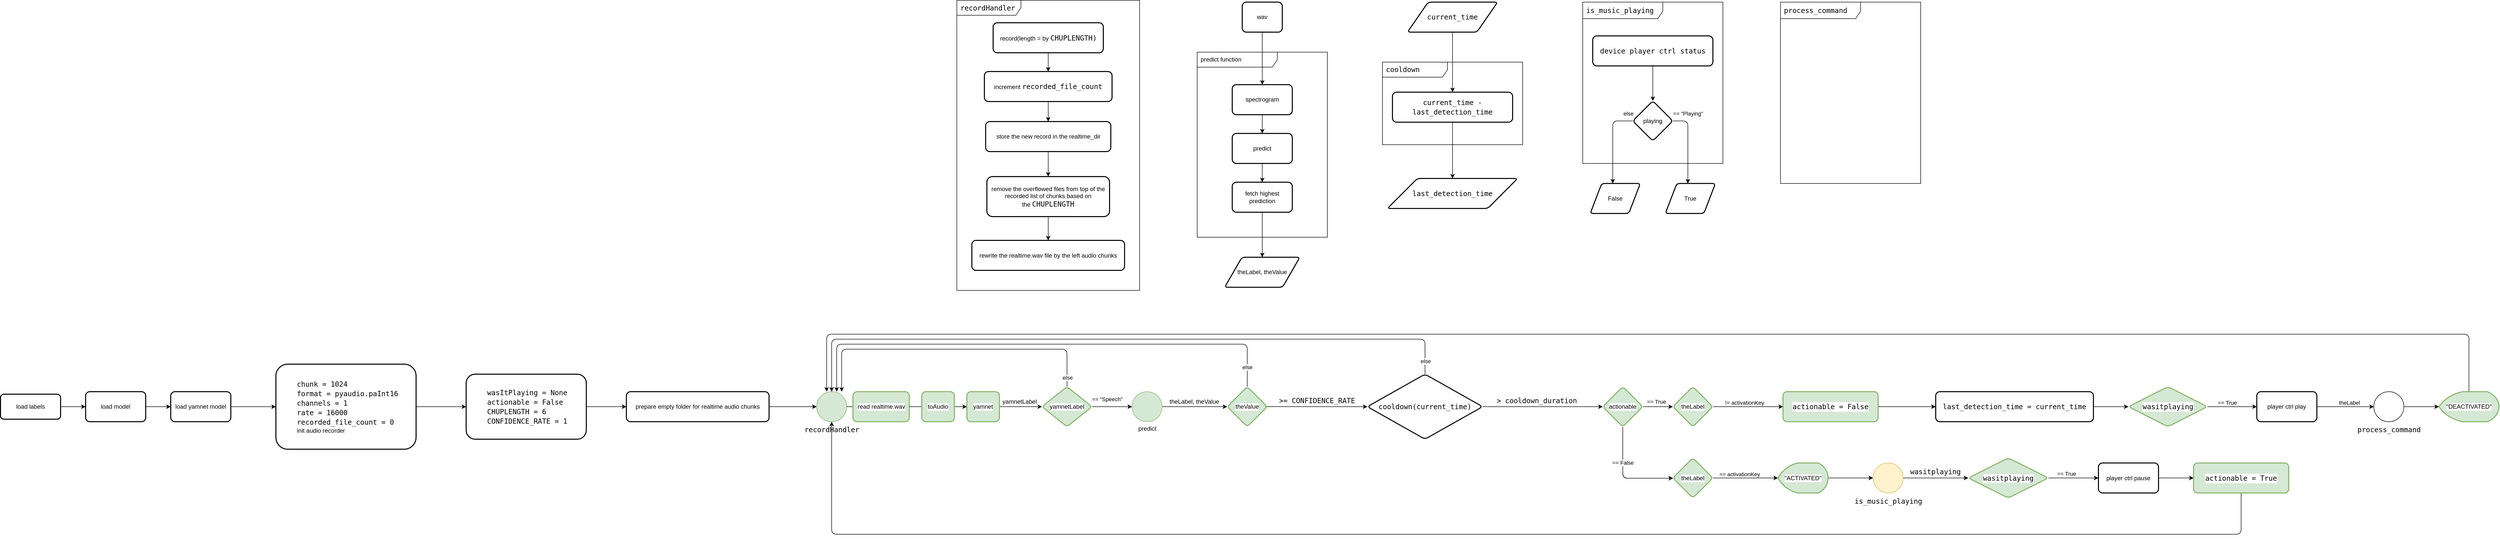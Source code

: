 <mxfile>
    <diagram id="LwlPHAfStnGn37u7OHuz" name="Page-1">
        <mxGraphModel dx="3987" dy="2057" grid="1" gridSize="10" guides="1" tooltips="1" connect="1" arrows="1" fold="1" page="0" pageScale="1" pageWidth="1169" pageHeight="827" math="0" shadow="0">
            <root>
                <mxCell id="0"/>
                <mxCell id="1" parent="0"/>
                <mxCell id="32" style="edgeStyle=orthogonalEdgeStyle;html=1;fontColor=#000000;labelBackgroundColor=#FFFFFF;startArrow=none;" parent="1" source="219" target="218" edge="1">
                    <mxGeometry relative="1" as="geometry">
                        <mxPoint x="1230" y="465" as="sourcePoint"/>
                        <mxPoint x="1130" y="215" as="targetPoint"/>
                    </mxGeometry>
                </mxCell>
                <mxCell id="4" value="" style="edgeStyle=none;html=1;fontColor=#000000;labelBackgroundColor=#FFFFFF;" parent="1" source="2" target="3" edge="1">
                    <mxGeometry relative="1" as="geometry"/>
                </mxCell>
                <mxCell id="2" value="load labels" style="rounded=1;whiteSpace=wrap;html=1;absoluteArcSize=1;arcSize=14;strokeWidth=2;fontColor=#000000;labelBackgroundColor=#FFFFFF;" parent="1" vertex="1">
                    <mxGeometry x="-730" y="190" width="120" height="50" as="geometry"/>
                </mxCell>
                <mxCell id="7" value="" style="edgeStyle=none;html=1;fontColor=#000000;labelBackgroundColor=#FFFFFF;" parent="1" source="3" target="6" edge="1">
                    <mxGeometry relative="1" as="geometry"/>
                </mxCell>
                <mxCell id="3" value="load model" style="whiteSpace=wrap;html=1;rounded=1;arcSize=14;strokeWidth=2;fontColor=#000000;labelBackgroundColor=#FFFFFF;" parent="1" vertex="1">
                    <mxGeometry x="-560" y="185" width="120" height="60" as="geometry"/>
                </mxCell>
                <mxCell id="9" value="" style="edgeStyle=none;html=1;fontColor=#000000;labelBackgroundColor=#FFFFFF;" parent="1" source="6" target="8" edge="1">
                    <mxGeometry relative="1" as="geometry"/>
                </mxCell>
                <mxCell id="6" value="load yamnet model" style="whiteSpace=wrap;html=1;rounded=1;arcSize=14;strokeWidth=2;fontColor=#000000;labelBackgroundColor=#FFFFFF;" parent="1" vertex="1">
                    <mxGeometry x="-390" y="185" width="120" height="60" as="geometry"/>
                </mxCell>
                <mxCell id="212" value="" style="edgeStyle=orthogonalEdgeStyle;html=1;fontColor=#000000;labelBackgroundColor=#FFFFFF;" parent="1" source="8" target="211" edge="1">
                    <mxGeometry relative="1" as="geometry"/>
                </mxCell>
                <mxCell id="8" value="&lt;blockquote style=&quot;margin: 0 0 0 40px; border: none; padding: 0px;&quot;&gt;&lt;div style=&quot;font-family: &amp;quot;Droid Sans Mono&amp;quot;, &amp;quot;monospace&amp;quot;, monospace; font-size: 14px; line-height: 19px;&quot;&gt;&lt;div&gt;chunk &lt;span style=&quot;&quot;&gt;=&lt;/span&gt; &lt;span style=&quot;&quot;&gt;1024&lt;/span&gt;&lt;/div&gt;&lt;div&gt;format &lt;span style=&quot;&quot;&gt;=&lt;/span&gt; &lt;span style=&quot;&quot;&gt;pyaudio&lt;/span&gt;.paInt16&lt;/div&gt;&lt;/div&gt;&lt;div style=&quot;font-family: &amp;quot;Droid Sans Mono&amp;quot;, &amp;quot;monospace&amp;quot;, monospace; font-size: 14px; line-height: 19px;&quot;&gt;&lt;div&gt;channels &lt;span style=&quot;&quot;&gt;=&lt;/span&gt; &lt;span style=&quot;&quot;&gt;1&lt;/span&gt;&lt;/div&gt;&lt;/div&gt;&lt;div style=&quot;font-family: &amp;quot;Droid Sans Mono&amp;quot;, &amp;quot;monospace&amp;quot;, monospace; font-size: 14px; line-height: 19px;&quot;&gt;&lt;div&gt;rate &lt;span style=&quot;&quot;&gt;=&lt;/span&gt; &lt;span style=&quot;&quot;&gt;16000&lt;/span&gt;&lt;/div&gt;&lt;/div&gt;&lt;div style=&quot;font-family: &amp;quot;Droid Sans Mono&amp;quot;, &amp;quot;monospace&amp;quot;, monospace; font-size: 14px; line-height: 19px;&quot;&gt;&lt;div&gt;recorded_file_count &lt;span style=&quot;&quot;&gt;=&lt;/span&gt; &lt;span style=&quot;&quot;&gt;0&lt;/span&gt;&lt;/div&gt;&lt;/div&gt;init audio recorder&lt;/blockquote&gt;" style="whiteSpace=wrap;html=1;rounded=1;arcSize=14;strokeWidth=2;align=left;fontColor=#000000;labelBackgroundColor=#FFFFFF;" parent="1" vertex="1">
                    <mxGeometry x="-180" y="130" width="280" height="170" as="geometry"/>
                </mxCell>
                <mxCell id="36" value="" style="edgeStyle=orthogonalEdgeStyle;html=1;entryX=0;entryY=0.5;entryDx=0;entryDy=0;fontColor=#000000;labelBackgroundColor=#FFFFFF;" parent="1" source="218" target="35" edge="1">
                    <mxGeometry relative="1" as="geometry">
                        <mxPoint x="1240" y="215" as="sourcePoint"/>
                    </mxGeometry>
                </mxCell>
                <mxCell id="123" value="&lt;span style=&quot;font-size: 12px;&quot;&gt;yamnetLabel&lt;/span&gt;" style="edgeLabel;html=1;align=center;verticalAlign=middle;resizable=0;points=[];fontColor=#000000;labelBackgroundColor=#FFFFFF;" parent="36" vertex="1" connectable="0">
                    <mxGeometry x="-0.372" relative="1" as="geometry">
                        <mxPoint x="13" y="-10" as="offset"/>
                    </mxGeometry>
                </mxCell>
                <mxCell id="38" style="edgeStyle=orthogonalEdgeStyle;html=1;exitX=1;exitY=0.5;exitDx=0;exitDy=0;fontColor=#000000;labelBackgroundColor=#FFFFFF;" parent="1" source="35" target="136" edge="1">
                    <mxGeometry relative="1" as="geometry">
                        <mxPoint x="2140" y="445" as="targetPoint"/>
                    </mxGeometry>
                </mxCell>
                <mxCell id="39" value="== &quot;Speech&quot;" style="edgeLabel;html=1;align=center;verticalAlign=middle;resizable=0;points=[];fontColor=#000000;labelBackgroundColor=#FFFFFF;" parent="38" vertex="1" connectable="0">
                    <mxGeometry x="-0.394" relative="1" as="geometry">
                        <mxPoint x="6" y="-15" as="offset"/>
                    </mxGeometry>
                </mxCell>
                <mxCell id="40" style="edgeStyle=orthogonalEdgeStyle;html=1;fontColor=#000000;labelBackgroundColor=#FFFFFF;" parent="1" source="35" target="111" edge="1">
                    <mxGeometry relative="1" as="geometry">
                        <mxPoint x="1230" y="630" as="targetPoint"/>
                        <Array as="points">
                            <mxPoint x="1400" y="100"/>
                            <mxPoint x="950" y="100"/>
                        </Array>
                    </mxGeometry>
                </mxCell>
                <mxCell id="41" value="else" style="edgeLabel;html=1;align=center;verticalAlign=middle;resizable=0;points=[];fontColor=#000000;labelBackgroundColor=#FFFFFF;" parent="40" vertex="1" connectable="0">
                    <mxGeometry x="-0.94" y="-1" relative="1" as="geometry">
                        <mxPoint as="offset"/>
                    </mxGeometry>
                </mxCell>
                <mxCell id="35" value="&lt;span style=&quot;&quot;&gt;yamnetLabel&lt;/span&gt;" style="rhombus;whiteSpace=wrap;html=1;rounded=1;arcSize=14;strokeWidth=2;labelBackgroundColor=#FFFFFF;fillColor=#d5e8d4;strokeColor=#82b366;" parent="1" vertex="1">
                    <mxGeometry x="1350" y="175" width="100" height="80" as="geometry"/>
                </mxCell>
                <mxCell id="56" style="edgeStyle=orthogonalEdgeStyle;html=1;entryX=0;entryY=0.5;entryDx=0;entryDy=0;fontColor=#000000;labelBackgroundColor=#FFFFFF;" parent="1" source="136" target="61" edge="1">
                    <mxGeometry relative="1" as="geometry">
                        <mxPoint x="2330" y="645" as="sourcePoint"/>
                        <mxPoint x="2570" y="200" as="targetPoint"/>
                    </mxGeometry>
                </mxCell>
                <mxCell id="137" value="&lt;span style=&quot;font-size: 12px;&quot;&gt;theLabel, theValue&lt;/span&gt;" style="edgeLabel;html=1;align=center;verticalAlign=middle;resizable=0;points=[];fontColor=#000000;labelBackgroundColor=#FFFFFF;" parent="56" vertex="1" connectable="0">
                    <mxGeometry x="-0.536" y="-4" relative="1" as="geometry">
                        <mxPoint x="34" y="-14" as="offset"/>
                    </mxGeometry>
                </mxCell>
                <mxCell id="64" value="" style="edgeStyle=none;html=1;exitX=0.97;exitY=0.499;exitDx=0;exitDy=0;exitPerimeter=0;entryX=0;entryY=0.5;entryDx=0;entryDy=0;fontColor=#000000;labelBackgroundColor=#FFFFFF;" parent="1" source="61" target="93" edge="1">
                    <mxGeometry relative="1" as="geometry">
                        <mxPoint x="2040" y="215" as="targetPoint"/>
                    </mxGeometry>
                </mxCell>
                <mxCell id="65" value="&lt;div style=&quot;font-family: &amp;quot;Droid Sans Mono&amp;quot;, &amp;quot;monospace&amp;quot;, monospace; font-size: 14px; line-height: 19px;&quot;&gt;&lt;span style=&quot;&quot;&gt;&amp;gt;=&lt;/span&gt; &lt;span style=&quot;&quot;&gt;CONFIDENCE_RATE&lt;/span&gt;&lt;/div&gt;" style="edgeLabel;html=1;align=center;verticalAlign=middle;resizable=0;points=[];fontColor=#000000;labelBackgroundColor=#FFFFFF;" parent="64" vertex="1" connectable="0">
                    <mxGeometry x="-0.508" y="3" relative="1" as="geometry">
                        <mxPoint x="51" y="-9" as="offset"/>
                    </mxGeometry>
                </mxCell>
                <mxCell id="66" style="edgeStyle=orthogonalEdgeStyle;html=1;fontColor=#000000;labelBackgroundColor=#FFFFFF;" parent="1" source="61" target="111" edge="1">
                    <mxGeometry relative="1" as="geometry">
                        <mxPoint x="1048" y="140" as="targetPoint"/>
                        <Array as="points">
                            <mxPoint x="1760" y="90"/>
                            <mxPoint x="940" y="90"/>
                        </Array>
                    </mxGeometry>
                </mxCell>
                <mxCell id="67" value="else" style="edgeLabel;html=1;align=center;verticalAlign=middle;resizable=0;points=[];fontColor=#000000;labelBackgroundColor=#FFFFFF;" parent="66" vertex="1" connectable="0">
                    <mxGeometry x="-0.95" y="-1" relative="1" as="geometry">
                        <mxPoint x="-1" y="-14" as="offset"/>
                    </mxGeometry>
                </mxCell>
                <mxCell id="61" value="theValue" style="rhombus;whiteSpace=wrap;html=1;rounded=1;arcSize=14;strokeWidth=2;labelBackgroundColor=#FFFFFF;fillColor=#d5e8d4;strokeColor=#82b366;" parent="1" vertex="1">
                    <mxGeometry x="1720" y="175" width="80" height="80" as="geometry"/>
                </mxCell>
                <mxCell id="68" value="&lt;div style=&quot;font-family: &amp;quot;Droid Sans Mono&amp;quot;, &amp;quot;monospace&amp;quot;, monospace; font-size: 14px; line-height: 19px;&quot;&gt;&lt;span style=&quot;&quot;&gt;cooldown&lt;/span&gt;&lt;/div&gt;" style="shape=umlFrame;whiteSpace=wrap;html=1;width=130;height=30;boundedLbl=1;verticalAlign=middle;align=left;spacingLeft=5;fontFamily=Helvetica;fontColor=#000000;labelBackgroundColor=#FFFFFF;" parent="1" vertex="1">
                    <mxGeometry x="2030" y="-473.75" width="280" height="165" as="geometry"/>
                </mxCell>
                <mxCell id="154" style="edgeStyle=orthogonalEdgeStyle;html=1;fontColor=#000000;labelBackgroundColor=#FFFFFF;" parent="1" source="70" target="174" edge="1">
                    <mxGeometry relative="1" as="geometry">
                        <mxPoint x="2510" y="-383.75" as="targetPoint"/>
                    </mxGeometry>
                </mxCell>
                <mxCell id="70" value="&lt;div style=&quot;font-family: &amp;quot;Droid Sans Mono&amp;quot;, &amp;quot;monospace&amp;quot;, monospace; font-size: 14px; line-height: 19px;&quot;&gt;&lt;font&gt;current_time - last_detection_time&lt;/font&gt;&lt;/div&gt;" style="whiteSpace=wrap;html=1;rounded=1;arcSize=14;strokeWidth=2;fontColor=#000000;labelBackgroundColor=#FFFFFF;" parent="1" vertex="1">
                    <mxGeometry x="2050" y="-413.75" width="240" height="60" as="geometry"/>
                </mxCell>
                <mxCell id="77" value="" style="edgeStyle=orthogonalEdgeStyle;html=1;entryX=0;entryY=0.5;entryDx=0;entryDy=0;fontColor=#000000;labelBackgroundColor=#FFFFFF;" parent="1" source="72" target="76" edge="1">
                    <mxGeometry relative="1" as="geometry"/>
                </mxCell>
                <mxCell id="78" value="== True" style="edgeLabel;html=1;align=center;verticalAlign=middle;resizable=0;points=[];fontColor=#000000;labelBackgroundColor=#FFFFFF;" parent="77" vertex="1" connectable="0">
                    <mxGeometry x="-0.264" y="-1" relative="1" as="geometry">
                        <mxPoint x="5" y="-11" as="offset"/>
                    </mxGeometry>
                </mxCell>
                <mxCell id="84" style="edgeStyle=orthogonalEdgeStyle;html=1;fontColor=#000000;labelBackgroundColor=#FFFFFF;" parent="1" source="72" target="89" edge="1">
                    <mxGeometry relative="1" as="geometry">
                        <mxPoint x="2630" y="335" as="targetPoint"/>
                        <Array as="points">
                            <mxPoint x="2510" y="358"/>
                        </Array>
                    </mxGeometry>
                </mxCell>
                <mxCell id="85" value="== False" style="edgeLabel;html=1;align=center;verticalAlign=middle;resizable=0;points=[];fontColor=#000000;labelBackgroundColor=#FFFFFF;" parent="84" vertex="1" connectable="0">
                    <mxGeometry x="-0.1" relative="1" as="geometry">
                        <mxPoint y="-20" as="offset"/>
                    </mxGeometry>
                </mxCell>
                <mxCell id="72" value="actionable" style="rhombus;whiteSpace=wrap;html=1;rounded=1;arcSize=14;strokeWidth=2;labelBackgroundColor=#FFFFFF;fillColor=#d5e8d4;strokeColor=#82b366;" parent="1" vertex="1">
                    <mxGeometry x="2470" y="175" width="80" height="80" as="geometry"/>
                </mxCell>
                <mxCell id="83" value="" style="edgeStyle=orthogonalEdgeStyle;html=1;fontColor=#000000;labelBackgroundColor=#FFFFFF;" parent="1" source="76" target="194" edge="1">
                    <mxGeometry relative="1" as="geometry">
                        <mxPoint x="2820" y="215" as="targetPoint"/>
                    </mxGeometry>
                </mxCell>
                <mxCell id="86" value="!= activationKey" style="edgeLabel;html=1;align=center;verticalAlign=middle;resizable=0;points=[];fontColor=#000000;labelBackgroundColor=#FFFFFF;" parent="83" vertex="1" connectable="0">
                    <mxGeometry x="-0.118" y="2" relative="1" as="geometry">
                        <mxPoint x="1" y="-6" as="offset"/>
                    </mxGeometry>
                </mxCell>
                <mxCell id="76" value="theLabel" style="rhombus;whiteSpace=wrap;html=1;rounded=1;arcSize=14;strokeWidth=2;labelBackgroundColor=#FFFFFF;fillColor=#d5e8d4;strokeColor=#82b366;" parent="1" vertex="1">
                    <mxGeometry x="2610" y="175" width="80" height="80" as="geometry"/>
                </mxCell>
                <mxCell id="91" value="" style="edgeStyle=orthogonalEdgeStyle;html=1;fontColor=#000000;labelBackgroundColor=#FFFFFF;" parent="1" source="89" target="157" edge="1">
                    <mxGeometry relative="1" as="geometry">
                        <mxPoint x="2820" y="358" as="targetPoint"/>
                    </mxGeometry>
                </mxCell>
                <mxCell id="92" value="== activationKey" style="edgeLabel;html=1;align=center;verticalAlign=middle;resizable=0;points=[];fontColor=#000000;labelBackgroundColor=#FFFFFF;" parent="91" vertex="1" connectable="0">
                    <mxGeometry x="-0.277" relative="1" as="geometry">
                        <mxPoint x="6" y="-8" as="offset"/>
                    </mxGeometry>
                </mxCell>
                <mxCell id="89" value="theLabel" style="rhombus;whiteSpace=wrap;html=1;rounded=1;arcSize=14;strokeWidth=2;labelBackgroundColor=#FFFFFF;fillColor=#d5e8d4;strokeColor=#82b366;" parent="1" vertex="1">
                    <mxGeometry x="2610" y="317.5" width="80" height="80" as="geometry"/>
                </mxCell>
                <mxCell id="148" style="edgeStyle=orthogonalEdgeStyle;html=1;fontColor=#000000;labelBackgroundColor=#FFFFFF;" parent="1" source="93" target="111" edge="1">
                    <mxGeometry relative="1" as="geometry">
                        <Array as="points">
                            <mxPoint x="2115" y="80"/>
                            <mxPoint x="930" y="80"/>
                        </Array>
                    </mxGeometry>
                </mxCell>
                <mxCell id="149" value="else" style="edgeLabel;html=1;align=center;verticalAlign=middle;resizable=0;points=[];fontColor=#000000;labelBackgroundColor=#FFFFFF;" parent="148" vertex="1" connectable="0">
                    <mxGeometry x="-0.961" y="-1" relative="1" as="geometry">
                        <mxPoint as="offset"/>
                    </mxGeometry>
                </mxCell>
                <mxCell id="151" value="" style="edgeStyle=orthogonalEdgeStyle;html=1;fontColor=#000000;entryX=0;entryY=0.5;entryDx=0;entryDy=0;labelBackgroundColor=#FFFFFF;" parent="1" source="93" target="72" edge="1">
                    <mxGeometry relative="1" as="geometry">
                        <mxPoint x="2450" y="215" as="targetPoint"/>
                    </mxGeometry>
                </mxCell>
                <mxCell id="152" value="&lt;div style=&quot;font-family: &amp;quot;Droid Sans Mono&amp;quot;, &amp;quot;monospace&amp;quot;, monospace; font-size: 14px; line-height: 19px;&quot;&gt;&lt;span style=&quot;&quot;&gt;&amp;gt;&lt;/span&gt; cooldown_duration&lt;/div&gt;" style="edgeLabel;html=1;align=center;verticalAlign=middle;resizable=0;points=[];fontColor=#000000;labelBackgroundColor=#FFFFFF;" parent="151" vertex="1" connectable="0">
                    <mxGeometry x="-0.263" y="2" relative="1" as="geometry">
                        <mxPoint x="19" y="-10" as="offset"/>
                    </mxGeometry>
                </mxCell>
                <mxCell id="93" value="&lt;span style=&quot;font-family: &amp;quot;Droid Sans Mono&amp;quot;, &amp;quot;monospace&amp;quot;, monospace; font-size: 14px; text-align: left;&quot;&gt;cooldown&lt;/span&gt;&lt;span style=&quot;font-family: &amp;quot;Droid Sans Mono&amp;quot;, &amp;quot;monospace&amp;quot;, monospace; font-size: 14px;&quot;&gt;(current_time)&lt;/span&gt;&lt;span style=&quot;font-family: &amp;quot;Droid Sans Mono&amp;quot;, &amp;quot;monospace&amp;quot;, monospace; font-size: 14px; text-align: left;&quot;&gt;&lt;br&gt;&lt;/span&gt;" style="rhombus;whiteSpace=wrap;html=1;rounded=1;arcSize=14;strokeWidth=2;fontColor=#000000;labelBackgroundColor=#FFFFFF;" parent="1" vertex="1">
                    <mxGeometry x="2000" y="150" width="230" height="130" as="geometry"/>
                </mxCell>
                <mxCell id="99" value="&lt;div style=&quot;font-family: &amp;quot;Droid Sans Mono&amp;quot;, &amp;quot;monospace&amp;quot;, monospace; font-size: 14px; line-height: 19px;&quot;&gt;&lt;div style=&quot;line-height: 19px;&quot;&gt;&lt;span style=&quot;&quot;&gt;recordHandler&lt;/span&gt;&lt;/div&gt;&lt;/div&gt;" style="shape=umlFrame;whiteSpace=wrap;html=1;width=128;height=30;boundedLbl=1;verticalAlign=middle;align=left;spacingLeft=5;fontFamily=Helvetica;fontColor=#000000;labelBackgroundColor=#FFFFFF;" parent="1" vertex="1">
                    <mxGeometry x="1180" y="-597.5" width="365" height="580" as="geometry"/>
                </mxCell>
                <mxCell id="214" style="edgeStyle=none;html=1;fontColor=#000000;labelBackgroundColor=#FFFFFF;" parent="1" source="101" target="111" edge="1">
                    <mxGeometry relative="1" as="geometry"/>
                </mxCell>
                <mxCell id="101" value="prepare empty folder for realtime audio chunks" style="whiteSpace=wrap;html=1;rounded=1;arcSize=14;strokeWidth=2;fontColor=#000000;labelBackgroundColor=#FFFFFF;" parent="1" vertex="1">
                    <mxGeometry x="520" y="185" width="285" height="60" as="geometry"/>
                </mxCell>
                <mxCell id="102" value="" style="edgeStyle=none;html=1;fontColor=#000000;labelBackgroundColor=#FFFFFF;" parent="1" source="103" target="105" edge="1">
                    <mxGeometry relative="1" as="geometry"/>
                </mxCell>
                <mxCell id="103" value="record(length = by&amp;nbsp;&lt;span style=&quot;font-family: &amp;quot;Droid Sans Mono&amp;quot;, &amp;quot;monospace&amp;quot;, monospace; font-size: 14px;&quot;&gt;CHUPLENGTH)&lt;/span&gt;" style="whiteSpace=wrap;html=1;rounded=1;arcSize=14;strokeWidth=2;fontColor=#000000;labelBackgroundColor=#FFFFFF;" parent="1" vertex="1">
                    <mxGeometry x="1252.5" y="-552.5" width="220" height="60" as="geometry"/>
                </mxCell>
                <mxCell id="104" value="" style="edgeStyle=none;html=1;fontFamily=Helvetica;fontColor=#000000;labelBackgroundColor=#FFFFFF;" parent="1" source="105" target="107" edge="1">
                    <mxGeometry relative="1" as="geometry"/>
                </mxCell>
                <mxCell id="105" value="increment&amp;nbsp;&lt;span style=&quot;font-family: &amp;quot;Droid Sans Mono&amp;quot;, &amp;quot;monospace&amp;quot;, monospace; font-size: 14px;&quot;&gt;recorded_file_count&lt;/span&gt;" style="whiteSpace=wrap;html=1;rounded=1;arcSize=14;strokeWidth=2;fontColor=#000000;labelBackgroundColor=#FFFFFF;" parent="1" vertex="1">
                    <mxGeometry x="1235" y="-455" width="255" height="60" as="geometry"/>
                </mxCell>
                <mxCell id="106" value="" style="edgeStyle=none;html=1;fontFamily=Helvetica;fontColor=#000000;labelBackgroundColor=#FFFFFF;" parent="1" source="107" target="109" edge="1">
                    <mxGeometry relative="1" as="geometry"/>
                </mxCell>
                <mxCell id="107" value="store the new record in the realtime_dir" style="whiteSpace=wrap;html=1;rounded=1;arcSize=14;strokeWidth=2;fontColor=#000000;labelBackgroundColor=#FFFFFF;" parent="1" vertex="1">
                    <mxGeometry x="1237.5" y="-355" width="250" height="60" as="geometry"/>
                </mxCell>
                <mxCell id="108" value="" style="edgeStyle=none;html=1;fontFamily=Helvetica;fontColor=#000000;labelBackgroundColor=#FFFFFF;" parent="1" source="109" target="110" edge="1">
                    <mxGeometry relative="1" as="geometry"/>
                </mxCell>
                <mxCell id="109" value="remove the overflowed files from top of the recorded list of chunks based on the&amp;nbsp;&lt;span style=&quot;font-family: &amp;quot;Droid Sans Mono&amp;quot;, &amp;quot;monospace&amp;quot;, monospace; font-size: 14px;&quot;&gt;CHUPLENGTH&lt;/span&gt;" style="whiteSpace=wrap;html=1;rounded=1;arcSize=14;strokeWidth=2;fontColor=#000000;labelBackgroundColor=#FFFFFF;" parent="1" vertex="1">
                    <mxGeometry x="1240" y="-245" width="245" height="80" as="geometry"/>
                </mxCell>
                <mxCell id="110" value="rewrite the realtime.wav file by the left audio chunks" style="whiteSpace=wrap;html=1;rounded=1;arcSize=14;strokeWidth=2;fontColor=#000000;labelBackgroundColor=#FFFFFF;" parent="1" vertex="1">
                    <mxGeometry x="1210" y="-117.5" width="305" height="60" as="geometry"/>
                </mxCell>
                <mxCell id="111" value="&lt;div style=&quot;font-family: &amp;quot;Droid Sans Mono&amp;quot;, &amp;quot;monospace&amp;quot;, monospace; font-size: 14px; line-height: 19px;&quot;&gt;&lt;span style=&quot;text-align: left;&quot;&gt;recordHandler&lt;/span&gt;&lt;/div&gt;" style="verticalLabelPosition=bottom;verticalAlign=top;html=1;shape=mxgraph.flowchart.on-page_reference;labelBackgroundColor=#FFFFFF;fillColor=#d5e8d4;strokeColor=#82b366;" parent="1" vertex="1">
                    <mxGeometry x="900" y="185" width="60" height="60" as="geometry"/>
                </mxCell>
                <mxCell id="124" value="predict function" style="shape=umlFrame;whiteSpace=wrap;html=1;width=160;height=30;boundedLbl=1;verticalAlign=middle;align=left;spacingLeft=5;fontFamily=Helvetica;fontColor=#000000;labelBackgroundColor=#FFFFFF;" parent="1" vertex="1">
                    <mxGeometry x="1660" y="-493.75" width="260" height="370" as="geometry"/>
                </mxCell>
                <mxCell id="125" value="" style="edgeStyle=none;html=1;fontColor=#000000;labelBackgroundColor=#FFFFFF;" parent="1" source="126" target="128" edge="1">
                    <mxGeometry relative="1" as="geometry"/>
                </mxCell>
                <mxCell id="126" value="wav" style="whiteSpace=wrap;html=1;rounded=1;arcSize=14;strokeWidth=2;fontColor=#000000;labelBackgroundColor=#FFFFFF;" parent="1" vertex="1">
                    <mxGeometry x="1750" y="-593.75" width="80" height="60" as="geometry"/>
                </mxCell>
                <mxCell id="127" value="" style="edgeStyle=none;html=1;fontColor=#000000;labelBackgroundColor=#FFFFFF;" parent="1" source="128" target="130" edge="1">
                    <mxGeometry relative="1" as="geometry"/>
                </mxCell>
                <mxCell id="128" value="spectrogram" style="whiteSpace=wrap;html=1;rounded=1;arcSize=14;strokeWidth=2;fontColor=#000000;labelBackgroundColor=#FFFFFF;" parent="1" vertex="1">
                    <mxGeometry x="1730" y="-428.75" width="120" height="60" as="geometry"/>
                </mxCell>
                <mxCell id="130" value="predict" style="whiteSpace=wrap;html=1;rounded=1;arcSize=14;strokeWidth=2;fontColor=#000000;labelBackgroundColor=#FFFFFF;" parent="1" vertex="1">
                    <mxGeometry x="1730" y="-331.25" width="120" height="60" as="geometry"/>
                </mxCell>
                <mxCell id="131" value="" style="edgeStyle=none;html=1;fontColor=#000000;labelBackgroundColor=#FFFFFF;" parent="1" source="130" target="144" edge="1">
                    <mxGeometry relative="1" as="geometry">
                        <mxPoint x="1790" y="-148.75" as="targetPoint"/>
                        <mxPoint x="1790" y="-181.25" as="sourcePoint"/>
                    </mxGeometry>
                </mxCell>
                <mxCell id="135" value="" style="edgeStyle=orthogonalEdgeStyle;html=1;fontColor=#000000;labelBackgroundColor=#FFFFFF;" parent="1" source="144" target="176" edge="1">
                    <mxGeometry relative="1" as="geometry">
                        <mxPoint x="2020" y="-123.75" as="targetPoint"/>
                        <mxPoint x="1850" y="-118.75" as="sourcePoint"/>
                        <Array as="points">
                            <mxPoint x="1790" y="-33.75"/>
                            <mxPoint x="1790" y="-33.75"/>
                        </Array>
                    </mxGeometry>
                </mxCell>
                <mxCell id="136" value="predict" style="verticalLabelPosition=bottom;verticalAlign=top;html=1;shape=mxgraph.flowchart.on-page_reference;labelBackgroundColor=#FFFFFF;fillColor=#d5e8d4;strokeColor=#82b366;" parent="1" vertex="1">
                    <mxGeometry x="1530" y="185" width="60" height="60" as="geometry"/>
                </mxCell>
                <mxCell id="138" style="edgeStyle=orthogonalEdgeStyle;html=1;fontColor=#000000;labelBackgroundColor=#FFFFFF;" parent="1" source="175" target="70" edge="1">
                    <mxGeometry relative="1" as="geometry">
                        <mxPoint x="1900" y="-383.75" as="sourcePoint"/>
                    </mxGeometry>
                </mxCell>
                <mxCell id="144" value="fetch highest prediction" style="whiteSpace=wrap;html=1;rounded=1;arcSize=14;strokeWidth=2;fontColor=#000000;labelBackgroundColor=#FFFFFF;" parent="1" vertex="1">
                    <mxGeometry x="1730" y="-233.75" width="120" height="60" as="geometry"/>
                </mxCell>
                <mxCell id="179" style="edgeStyle=orthogonalEdgeStyle;html=1;fontColor=#000000;labelBackgroundColor=#FFFFFF;" parent="1" source="157" target="178" edge="1">
                    <mxGeometry relative="1" as="geometry"/>
                </mxCell>
                <mxCell id="157" value="&quot;ACTIVATED&quot;" style="strokeWidth=2;html=1;shape=mxgraph.flowchart.display;whiteSpace=wrap;labelBackgroundColor=#FFFFFF;fillColor=#d5e8d4;strokeColor=#82b366;" parent="1" vertex="1">
                    <mxGeometry x="2820" y="327.5" width="100" height="60" as="geometry"/>
                </mxCell>
                <mxCell id="158" value="&lt;div style=&quot;font-family: &amp;quot;Droid Sans Mono&amp;quot;, &amp;quot;monospace&amp;quot;, monospace; font-size: 14px; line-height: 19px;&quot;&gt;&lt;span style=&quot;&quot;&gt;is_music_playing&lt;/span&gt;&lt;/div&gt;" style="shape=umlFrame;whiteSpace=wrap;html=1;width=160;height=33;boundedLbl=1;verticalAlign=middle;align=left;spacingLeft=5;fontFamily=Helvetica;fontColor=#000000;labelBackgroundColor=#FFFFFF;" parent="1" vertex="1">
                    <mxGeometry x="2430" y="-593.75" width="280" height="322.5" as="geometry"/>
                </mxCell>
                <mxCell id="165" value="" style="edgeStyle=orthogonalEdgeStyle;html=1;fontColor=#000000;labelBackgroundColor=#FFFFFF;" parent="1" source="162" target="164" edge="1">
                    <mxGeometry relative="1" as="geometry"/>
                </mxCell>
                <mxCell id="162" value="&lt;div style=&quot;font-family: &amp;quot;Droid Sans Mono&amp;quot;, &amp;quot;monospace&amp;quot;, monospace; font-size: 14px; line-height: 19px;&quot;&gt;&lt;font&gt;device player ctrl status&lt;/font&gt;&lt;/div&gt;" style="whiteSpace=wrap;html=1;rounded=1;arcSize=14;strokeWidth=2;fontColor=#000000;labelBackgroundColor=#FFFFFF;" parent="1" vertex="1">
                    <mxGeometry x="2450" y="-526.25" width="240" height="60" as="geometry"/>
                </mxCell>
                <mxCell id="167" style="edgeStyle=orthogonalEdgeStyle;html=1;fontColor=#000000;labelBackgroundColor=#FFFFFF;" parent="1" source="164" target="170" edge="1">
                    <mxGeometry relative="1" as="geometry">
                        <mxPoint x="2760" y="-356.25" as="targetPoint"/>
                        <Array as="points">
                            <mxPoint x="2640" y="-356.25"/>
                        </Array>
                    </mxGeometry>
                </mxCell>
                <mxCell id="168" value="== &quot;Playing&quot;" style="edgeLabel;html=1;align=center;verticalAlign=middle;resizable=0;points=[];fontColor=#000000;labelBackgroundColor=#FFFFFF;" parent="167" vertex="1" connectable="0">
                    <mxGeometry x="-0.174" y="-1" relative="1" as="geometry">
                        <mxPoint x="1" y="-49" as="offset"/>
                    </mxGeometry>
                </mxCell>
                <mxCell id="172" style="edgeStyle=orthogonalEdgeStyle;html=1;fontColor=#000000;labelBackgroundColor=#FFFFFF;" parent="1" source="164" target="171" edge="1">
                    <mxGeometry relative="1" as="geometry">
                        <Array as="points">
                            <mxPoint x="2490" y="-356.25"/>
                        </Array>
                    </mxGeometry>
                </mxCell>
                <mxCell id="173" value="else" style="edgeLabel;html=1;align=center;verticalAlign=middle;resizable=0;points=[];fontColor=#000000;labelBackgroundColor=#FFFFFF;" parent="172" vertex="1" connectable="0">
                    <mxGeometry x="-0.654" y="-2" relative="1" as="geometry">
                        <mxPoint x="19" y="-13" as="offset"/>
                    </mxGeometry>
                </mxCell>
                <mxCell id="164" value="playing" style="rhombus;whiteSpace=wrap;html=1;rounded=1;arcSize=14;strokeWidth=2;fontColor=#000000;labelBackgroundColor=#FFFFFF;" parent="1" vertex="1">
                    <mxGeometry x="2530" y="-396.25" width="80" height="80" as="geometry"/>
                </mxCell>
                <mxCell id="170" value="True" style="shape=parallelogram;html=1;strokeWidth=2;perimeter=parallelogramPerimeter;whiteSpace=wrap;rounded=1;arcSize=12;size=0.23;labelBackgroundColor=#FFFFFF;fontColor=#000000;" parent="1" vertex="1">
                    <mxGeometry x="2595" y="-231.25" width="100" height="60" as="geometry"/>
                </mxCell>
                <mxCell id="171" value="False" style="shape=parallelogram;html=1;strokeWidth=2;perimeter=parallelogramPerimeter;whiteSpace=wrap;rounded=1;arcSize=12;size=0.23;labelBackgroundColor=#FFFFFF;fontColor=#000000;" parent="1" vertex="1">
                    <mxGeometry x="2445" y="-231.25" width="100" height="60" as="geometry"/>
                </mxCell>
                <mxCell id="174" value="&lt;span style=&quot;font-family: &amp;quot;Droid Sans Mono&amp;quot;, &amp;quot;monospace&amp;quot;, monospace; font-size: 14px;&quot;&gt;last_detection_time&lt;/span&gt;" style="shape=parallelogram;html=1;strokeWidth=2;perimeter=parallelogramPerimeter;whiteSpace=wrap;rounded=1;arcSize=12;size=0.23;labelBackgroundColor=#FFFFFF;fontColor=#000000;" parent="1" vertex="1">
                    <mxGeometry x="2040" y="-241.25" width="260" height="60" as="geometry"/>
                </mxCell>
                <mxCell id="175" value="&lt;span style=&quot;font-family: &amp;quot;Droid Sans Mono&amp;quot;, &amp;quot;monospace&amp;quot;, monospace; font-size: 14px;&quot;&gt;current_time&lt;/span&gt;" style="shape=parallelogram;html=1;strokeWidth=2;perimeter=parallelogramPerimeter;whiteSpace=wrap;rounded=1;arcSize=12;size=0.23;labelBackgroundColor=#FFFFFF;fontColor=#000000;" parent="1" vertex="1">
                    <mxGeometry x="2080" y="-593.75" width="180" height="60" as="geometry"/>
                </mxCell>
                <mxCell id="176" value="&lt;span style=&quot;&quot;&gt;theLabel, theValue&lt;/span&gt;" style="shape=parallelogram;html=1;strokeWidth=2;perimeter=parallelogramPerimeter;whiteSpace=wrap;rounded=1;arcSize=12;size=0.23;labelBackgroundColor=#FFFFFF;fontColor=#000000;" parent="1" vertex="1">
                    <mxGeometry x="1715" y="-83.75" width="150" height="60" as="geometry"/>
                </mxCell>
                <mxCell id="181" style="edgeStyle=orthogonalEdgeStyle;html=1;fontColor=#000000;entryX=0;entryY=0.5;entryDx=0;entryDy=0;labelBackgroundColor=#FFFFFF;" parent="1" source="178" target="186" edge="1">
                    <mxGeometry relative="1" as="geometry">
                        <mxPoint x="3190" y="357.5" as="targetPoint"/>
                    </mxGeometry>
                </mxCell>
                <mxCell id="182" value="&lt;div style=&quot;font-family: &amp;quot;Droid Sans Mono&amp;quot;, &amp;quot;monospace&amp;quot;, monospace; font-size: 14px; line-height: 19px;&quot;&gt;wasitplaying&lt;/div&gt;" style="edgeLabel;html=1;align=center;verticalAlign=middle;resizable=0;points=[];fontColor=#000000;labelBackgroundColor=#FFFFFF;" parent="181" vertex="1" connectable="0">
                    <mxGeometry x="-0.255" y="-1" relative="1" as="geometry">
                        <mxPoint x="15" y="-14" as="offset"/>
                    </mxGeometry>
                </mxCell>
                <mxCell id="178" value="&lt;div style=&quot;font-family: &amp;quot;Droid Sans Mono&amp;quot;, &amp;quot;monospace&amp;quot;, monospace; font-size: 14px; line-height: 19px;&quot;&gt;&lt;span style=&quot;&quot;&gt;is_music_playing&lt;/span&gt;&lt;/div&gt;" style="verticalLabelPosition=bottom;verticalAlign=top;html=1;shape=mxgraph.flowchart.on-page_reference;labelBackgroundColor=#FFFFFF;fillColor=#fff2cc;strokeColor=#d6b656;" parent="1" vertex="1">
                    <mxGeometry x="3010" y="327.5" width="60" height="60" as="geometry"/>
                </mxCell>
                <mxCell id="193" style="edgeStyle=orthogonalEdgeStyle;html=1;fontColor=#000000;labelBackgroundColor=#FFFFFF;" parent="1" source="184" target="111" edge="1">
                    <mxGeometry relative="1" as="geometry">
                        <Array as="points">
                            <mxPoint x="3745" y="470"/>
                            <mxPoint x="930" y="470"/>
                        </Array>
                    </mxGeometry>
                </mxCell>
                <mxCell id="184" value="&lt;div style=&quot;font-family: &amp;quot;Droid Sans Mono&amp;quot;, &amp;quot;monospace&amp;quot;, monospace; font-size: 14px; line-height: 19px;&quot;&gt;&lt;div style=&quot;line-height: 19px;&quot;&gt;actionable &lt;span style=&quot;&quot;&gt;=&lt;/span&gt; &lt;span style=&quot;&quot;&gt;True&lt;/span&gt;&lt;/div&gt;&lt;/div&gt;" style="whiteSpace=wrap;html=1;rounded=1;arcSize=14;strokeWidth=2;labelBackgroundColor=#FFFFFF;fillColor=#d5e8d4;strokeColor=#82b366;" parent="1" vertex="1">
                    <mxGeometry x="3650" y="327.5" width="190" height="60" as="geometry"/>
                </mxCell>
                <mxCell id="190" value="" style="edgeStyle=orthogonalEdgeStyle;html=1;fontColor=#000000;labelBackgroundColor=#FFFFFF;" parent="1" source="186" target="189" edge="1">
                    <mxGeometry relative="1" as="geometry"/>
                </mxCell>
                <mxCell id="191" value="== True" style="edgeLabel;html=1;align=center;verticalAlign=middle;resizable=0;points=[];fontColor=#000000;labelBackgroundColor=#FFFFFF;" parent="190" vertex="1" connectable="0">
                    <mxGeometry x="-0.29" y="-2" relative="1" as="geometry">
                        <mxPoint y="-11" as="offset"/>
                    </mxGeometry>
                </mxCell>
                <mxCell id="186" value="&lt;span style=&quot;font-family: &amp;quot;Droid Sans Mono&amp;quot;, &amp;quot;monospace&amp;quot;, monospace; font-size: 14px;&quot;&gt;wasitplaying&lt;/span&gt;" style="rhombus;whiteSpace=wrap;html=1;rounded=1;arcSize=14;strokeWidth=2;labelBackgroundColor=#FFFFFF;fillColor=#d5e8d4;strokeColor=#82b366;" parent="1" vertex="1">
                    <mxGeometry x="3200" y="317.5" width="160" height="80" as="geometry"/>
                </mxCell>
                <mxCell id="187" style="edgeStyle=orthogonalEdgeStyle;html=1;fontColor=#000000;labelBackgroundColor=#FFFFFF;" parent="1" source="72" target="89" edge="1">
                    <mxGeometry relative="1" as="geometry">
                        <mxPoint x="2610" y="358" as="targetPoint"/>
                        <Array as="points">
                            <mxPoint x="2510" y="358"/>
                        </Array>
                        <mxPoint x="2510" y="255" as="sourcePoint"/>
                    </mxGeometry>
                </mxCell>
                <mxCell id="188" value="== False" style="edgeLabel;html=1;align=center;verticalAlign=middle;resizable=0;points=[];fontColor=#000000;labelBackgroundColor=#FFFFFF;" parent="187" vertex="1" connectable="0">
                    <mxGeometry x="-0.1" relative="1" as="geometry">
                        <mxPoint y="-20" as="offset"/>
                    </mxGeometry>
                </mxCell>
                <mxCell id="192" style="edgeStyle=orthogonalEdgeStyle;html=1;fontColor=#000000;labelBackgroundColor=#FFFFFF;" parent="1" source="189" target="184" edge="1">
                    <mxGeometry relative="1" as="geometry"/>
                </mxCell>
                <mxCell id="189" value="player ctrl pause" style="whiteSpace=wrap;html=1;rounded=1;arcSize=14;strokeWidth=2;fontColor=#000000;labelBackgroundColor=#FFFFFF;" parent="1" vertex="1">
                    <mxGeometry x="3460" y="327.5" width="120" height="60" as="geometry"/>
                </mxCell>
                <mxCell id="196" value="" style="edgeStyle=orthogonalEdgeStyle;html=1;fontColor=#000000;labelBackgroundColor=#FFFFFF;" parent="1" source="194" target="195" edge="1">
                    <mxGeometry relative="1" as="geometry"/>
                </mxCell>
                <mxCell id="194" value="&lt;div style=&quot;font-family: &amp;quot;Droid Sans Mono&amp;quot;, &amp;quot;monospace&amp;quot;, monospace; font-size: 14px; line-height: 19px;&quot;&gt;&lt;div style=&quot;line-height: 19px;&quot;&gt;actionable &lt;span style=&quot;&quot;&gt;=&lt;/span&gt;&amp;nbsp;&lt;span style=&quot;&quot;&gt;False&lt;/span&gt;&lt;/div&gt;&lt;/div&gt;" style="whiteSpace=wrap;html=1;rounded=1;arcSize=14;strokeWidth=2;labelBackgroundColor=#FFFFFF;fillColor=#d5e8d4;strokeColor=#82b366;" parent="1" vertex="1">
                    <mxGeometry x="2830" y="185" width="190" height="60" as="geometry"/>
                </mxCell>
                <mxCell id="198" value="" style="edgeStyle=orthogonalEdgeStyle;html=1;fontColor=#000000;labelBackgroundColor=#FFFFFF;" parent="1" source="195" target="197" edge="1">
                    <mxGeometry relative="1" as="geometry"/>
                </mxCell>
                <mxCell id="195" value="&lt;div style=&quot;font-family: &amp;quot;Droid Sans Mono&amp;quot;, &amp;quot;monospace&amp;quot;, monospace; font-size: 14px; line-height: 19px;&quot;&gt;last_detection_time &lt;span style=&quot;&quot;&gt;=&lt;/span&gt; current_time&lt;/div&gt;" style="whiteSpace=wrap;html=1;rounded=1;arcSize=14;strokeWidth=2;fontColor=#000000;labelBackgroundColor=#FFFFFF;" parent="1" vertex="1">
                    <mxGeometry x="3135" y="185" width="315" height="60" as="geometry"/>
                </mxCell>
                <mxCell id="200" value="" style="edgeStyle=orthogonalEdgeStyle;html=1;fontColor=#000000;labelBackgroundColor=#FFFFFF;" parent="1" source="197" target="199" edge="1">
                    <mxGeometry relative="1" as="geometry"/>
                </mxCell>
                <mxCell id="201" value="== True" style="edgeLabel;html=1;align=center;verticalAlign=middle;resizable=0;points=[];fontColor=#000000;labelBackgroundColor=#FFFFFF;" parent="200" vertex="1" connectable="0">
                    <mxGeometry x="-0.215" y="-1" relative="1" as="geometry">
                        <mxPoint y="-9" as="offset"/>
                    </mxGeometry>
                </mxCell>
                <mxCell id="197" value="&lt;div style=&quot;font-family: &amp;quot;Droid Sans Mono&amp;quot;, &amp;quot;monospace&amp;quot;, monospace; font-size: 14px; line-height: 19px;&quot;&gt;wasitplaying&lt;/div&gt;" style="rhombus;whiteSpace=wrap;html=1;rounded=1;arcSize=14;strokeWidth=2;labelBackgroundColor=#FFFFFF;fillColor=#d5e8d4;strokeColor=#82b366;" parent="1" vertex="1">
                    <mxGeometry x="3520" y="175" width="157.5" height="80" as="geometry"/>
                </mxCell>
                <mxCell id="203" value="" style="edgeStyle=orthogonalEdgeStyle;html=1;fontColor=#000000;labelBackgroundColor=#FFFFFF;" parent="1" source="199" target="204" edge="1">
                    <mxGeometry relative="1" as="geometry">
                        <mxPoint x="3996.25" y="215" as="targetPoint"/>
                    </mxGeometry>
                </mxCell>
                <mxCell id="206" value="theLabel" style="edgeLabel;html=1;align=center;verticalAlign=middle;resizable=0;points=[];fontColor=#000000;labelBackgroundColor=#FFFFFF;" parent="203" vertex="1" connectable="0">
                    <mxGeometry x="0.127" y="-1" relative="1" as="geometry">
                        <mxPoint y="-9" as="offset"/>
                    </mxGeometry>
                </mxCell>
                <mxCell id="199" value="player ctrl play" style="whiteSpace=wrap;html=1;rounded=1;arcSize=14;strokeWidth=2;fontColor=#000000;labelBackgroundColor=#FFFFFF;" parent="1" vertex="1">
                    <mxGeometry x="3776.25" y="185" width="120" height="60" as="geometry"/>
                </mxCell>
                <mxCell id="208" style="edgeStyle=orthogonalEdgeStyle;html=1;fontColor=#000000;labelBackgroundColor=#FFFFFF;" parent="1" source="204" target="207" edge="1">
                    <mxGeometry relative="1" as="geometry"/>
                </mxCell>
                <mxCell id="204" value="&lt;div style=&quot;font-family: &amp;quot;Droid Sans Mono&amp;quot;, &amp;quot;monospace&amp;quot;, monospace; font-size: 14px; line-height: 19px;&quot;&gt;&lt;div style=&quot;line-height: 19px;&quot;&gt;&lt;span style=&quot;&quot;&gt;process_command&lt;/span&gt;&lt;/div&gt;&lt;/div&gt;" style="verticalLabelPosition=bottom;verticalAlign=top;html=1;shape=mxgraph.flowchart.on-page_reference;labelBackgroundColor=#FFFFFF;fontColor=#000000;" parent="1" vertex="1">
                    <mxGeometry x="4010" y="185" width="60" height="60" as="geometry"/>
                </mxCell>
                <mxCell id="205" value="&lt;div style=&quot;font-family: &amp;quot;Droid Sans Mono&amp;quot;, &amp;quot;monospace&amp;quot;, monospace; font-size: 14px; line-height: 19px;&quot;&gt;&lt;div style=&quot;line-height: 19px;&quot;&gt;&lt;span style=&quot;&quot;&gt;process_command&lt;/span&gt;&lt;/div&gt;&lt;/div&gt;" style="shape=umlFrame;whiteSpace=wrap;html=1;width=160;height=33;boundedLbl=1;verticalAlign=middle;align=left;spacingLeft=5;fontFamily=Helvetica;fontColor=#000000;labelBackgroundColor=#FFFFFF;" parent="1" vertex="1">
                    <mxGeometry x="2825" y="-593.75" width="280" height="362.5" as="geometry"/>
                </mxCell>
                <mxCell id="210" style="edgeStyle=orthogonalEdgeStyle;html=1;fontColor=#000000;labelBackgroundColor=#FFFFFF;" parent="1" source="207" target="111" edge="1">
                    <mxGeometry relative="1" as="geometry">
                        <Array as="points">
                            <mxPoint x="4200" y="70"/>
                            <mxPoint x="920" y="70"/>
                        </Array>
                    </mxGeometry>
                </mxCell>
                <mxCell id="207" value="&quot;DEACTIVATED&quot;" style="strokeWidth=2;html=1;shape=mxgraph.flowchart.display;whiteSpace=wrap;labelBackgroundColor=#FFFFFF;fillColor=#d5e8d4;strokeColor=#82b366;" parent="1" vertex="1">
                    <mxGeometry x="4140" y="185" width="120" height="60" as="geometry"/>
                </mxCell>
                <mxCell id="213" style="edgeStyle=none;html=1;fontColor=#000000;labelBackgroundColor=#FFFFFF;" parent="1" source="211" target="101" edge="1">
                    <mxGeometry relative="1" as="geometry"/>
                </mxCell>
                <mxCell id="211" value="&lt;blockquote style=&quot;margin: 0 0 0 40px; border: none; padding: 0px;&quot;&gt;&lt;div style=&quot;font-family: &amp;quot;Droid Sans Mono&amp;quot;, &amp;quot;monospace&amp;quot;, monospace; font-size: 14px; line-height: 19px;&quot;&gt;&lt;div style=&quot;&quot;&gt;wasItPlaying &lt;span style=&quot;&quot;&gt;=&lt;/span&gt; &lt;span style=&quot;&quot;&gt;None&lt;/span&gt;&lt;/div&gt;&lt;/div&gt;&lt;div style=&quot;font-family: &amp;quot;Droid Sans Mono&amp;quot;, &amp;quot;monospace&amp;quot;, monospace; font-size: 14px; line-height: 19px;&quot;&gt;&lt;div style=&quot;&quot;&gt;actionable &lt;span style=&quot;&quot;&gt;=&lt;/span&gt; &lt;span style=&quot;&quot;&gt;False&lt;/span&gt;&lt;br&gt;&lt;/div&gt;&lt;div style=&quot;&quot;&gt;&lt;div style=&quot;line-height: 19px;&quot;&gt;&lt;div&gt;&lt;span style=&quot;&quot;&gt;CHUPLENGTH&lt;/span&gt; &lt;span style=&quot;&quot;&gt;=&lt;/span&gt; &lt;span style=&quot;&quot;&gt;6&lt;/span&gt;&lt;/div&gt;&lt;div&gt;&lt;span style=&quot;&quot;&gt;CONFIDENCE_RATE&lt;/span&gt; &lt;span style=&quot;&quot;&gt;=&lt;/span&gt; &lt;span style=&quot;&quot;&gt;1&lt;/span&gt;&lt;/div&gt;&lt;/div&gt;&lt;/div&gt;&lt;/div&gt;&lt;/blockquote&gt;" style="whiteSpace=wrap;html=1;rounded=1;arcSize=14;strokeWidth=2;align=left;fontColor=#000000;labelBackgroundColor=#FFFFFF;" parent="1" vertex="1">
                    <mxGeometry x="200" y="150" width="240" height="130" as="geometry"/>
                </mxCell>
                <mxCell id="216" value="" style="edgeStyle=orthogonalEdgeStyle;html=1;fontColor=#000000;labelBackgroundColor=#FFFFFF;endArrow=none;" edge="1" parent="1" source="111" target="215">
                    <mxGeometry relative="1" as="geometry">
                        <mxPoint x="960" y="215" as="sourcePoint"/>
                        <mxPoint x="1180" y="215" as="targetPoint"/>
                    </mxGeometry>
                </mxCell>
                <mxCell id="215" value="read realtime.wav" style="whiteSpace=wrap;html=1;rounded=1;arcSize=14;strokeWidth=2;labelBackgroundColor=#FFFFFF;fillColor=#d5e8d4;strokeColor=#82b366;" vertex="1" parent="1">
                    <mxGeometry x="972.5" y="185" width="112.5" height="60" as="geometry"/>
                </mxCell>
                <mxCell id="218" value="yamnet" style="whiteSpace=wrap;html=1;rounded=1;arcSize=14;strokeWidth=2;labelBackgroundColor=#FFFFFF;fillColor=#d5e8d4;strokeColor=#82b366;" vertex="1" parent="1">
                    <mxGeometry x="1200" y="185" width="65" height="60" as="geometry"/>
                </mxCell>
                <mxCell id="220" value="" style="edgeStyle=orthogonalEdgeStyle;html=1;fontColor=#000000;labelBackgroundColor=#FFFFFF;startArrow=none;endArrow=none;" edge="1" parent="1" source="215" target="219">
                    <mxGeometry relative="1" as="geometry">
                        <mxPoint x="1085" y="215" as="sourcePoint"/>
                        <mxPoint x="1200" y="215" as="targetPoint"/>
                    </mxGeometry>
                </mxCell>
                <mxCell id="219" value="toAudio" style="whiteSpace=wrap;html=1;rounded=1;arcSize=14;strokeWidth=2;labelBackgroundColor=#FFFFFF;fillColor=#d5e8d4;strokeColor=#82b366;" vertex="1" parent="1">
                    <mxGeometry x="1110" y="185" width="65" height="60" as="geometry"/>
                </mxCell>
            </root>
        </mxGraphModel>
    </diagram>
</mxfile>